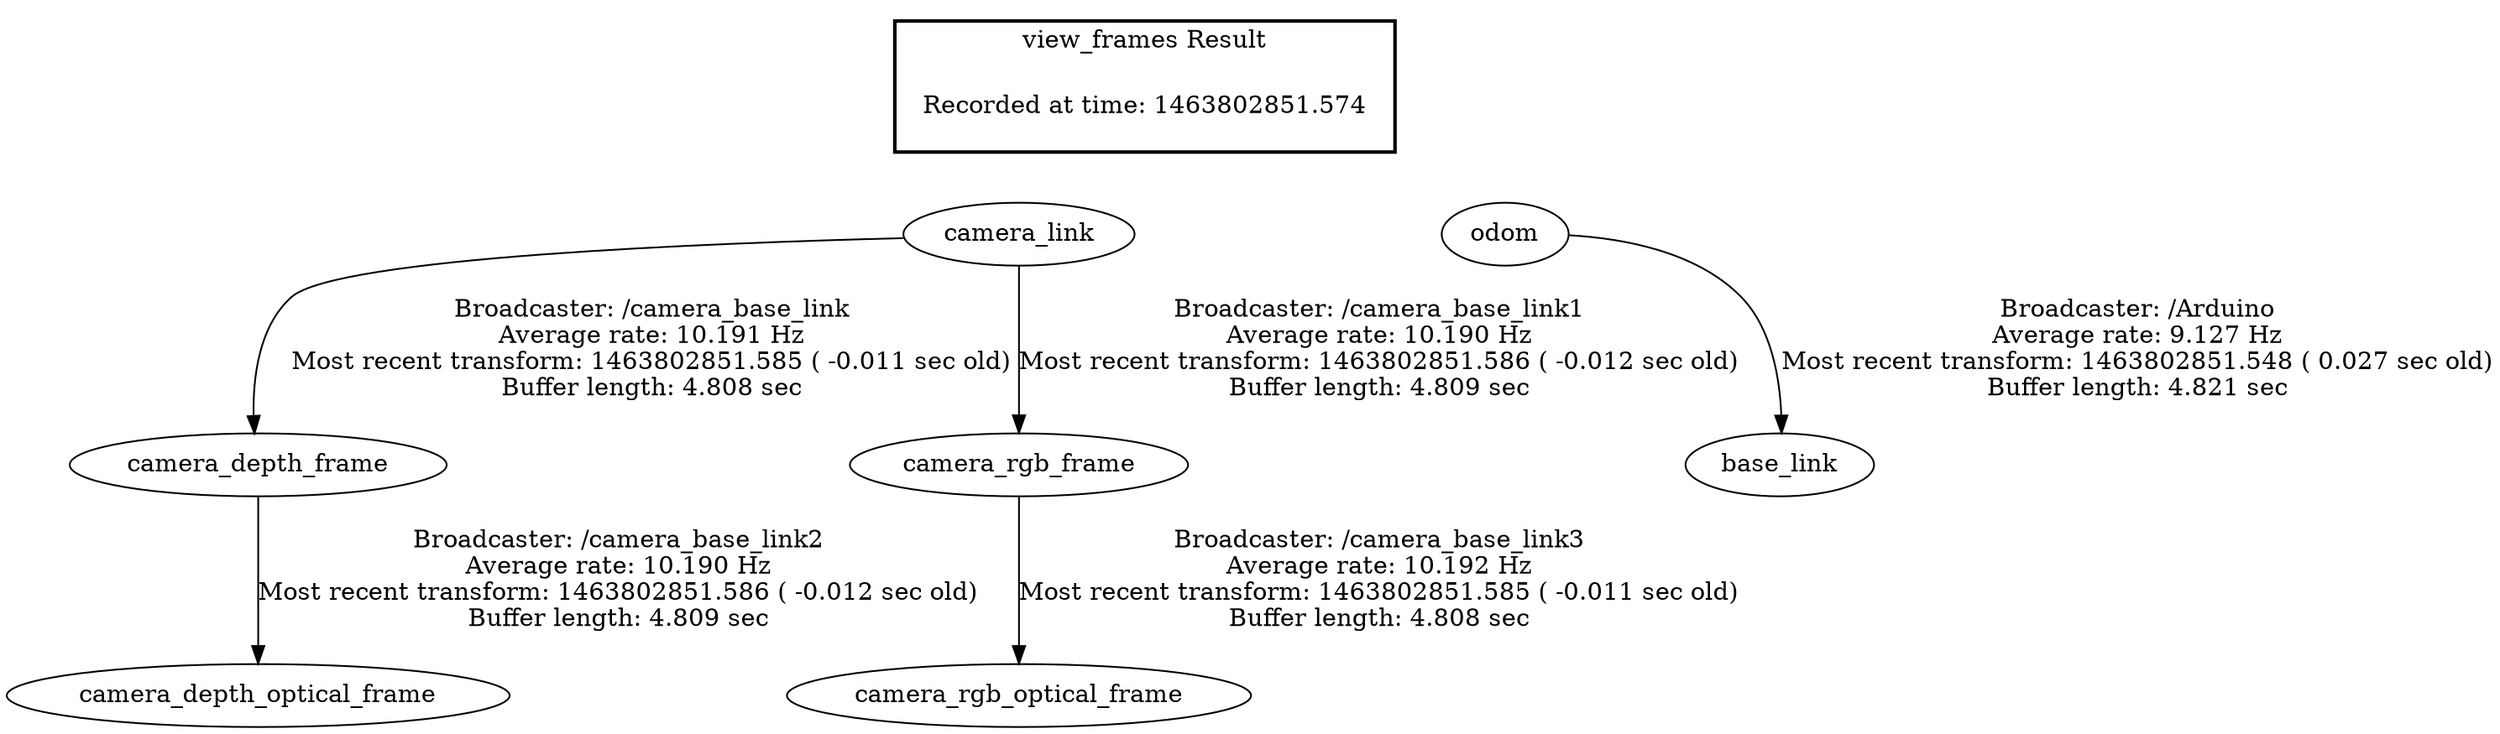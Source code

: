 digraph G {
"camera_link" -> "camera_depth_frame"[label="Broadcaster: /camera_base_link\nAverage rate: 10.191 Hz\nMost recent transform: 1463802851.585 ( -0.011 sec old)\nBuffer length: 4.808 sec\n"];
"camera_rgb_frame" -> "camera_rgb_optical_frame"[label="Broadcaster: /camera_base_link3\nAverage rate: 10.192 Hz\nMost recent transform: 1463802851.585 ( -0.011 sec old)\nBuffer length: 4.808 sec\n"];
"camera_link" -> "camera_rgb_frame"[label="Broadcaster: /camera_base_link1\nAverage rate: 10.190 Hz\nMost recent transform: 1463802851.586 ( -0.012 sec old)\nBuffer length: 4.809 sec\n"];
"camera_depth_frame" -> "camera_depth_optical_frame"[label="Broadcaster: /camera_base_link2\nAverage rate: 10.190 Hz\nMost recent transform: 1463802851.586 ( -0.012 sec old)\nBuffer length: 4.809 sec\n"];
"odom" -> "base_link"[label="Broadcaster: /Arduino\nAverage rate: 9.127 Hz\nMost recent transform: 1463802851.548 ( 0.027 sec old)\nBuffer length: 4.821 sec\n"];
edge [style=invis];
 subgraph cluster_legend { style=bold; color=black; label ="view_frames Result";
"Recorded at time: 1463802851.574"[ shape=plaintext ] ;
 }->"camera_link";
edge [style=invis];
 subgraph cluster_legend { style=bold; color=black; label ="view_frames Result";
"Recorded at time: 1463802851.574"[ shape=plaintext ] ;
 }->"odom";
}